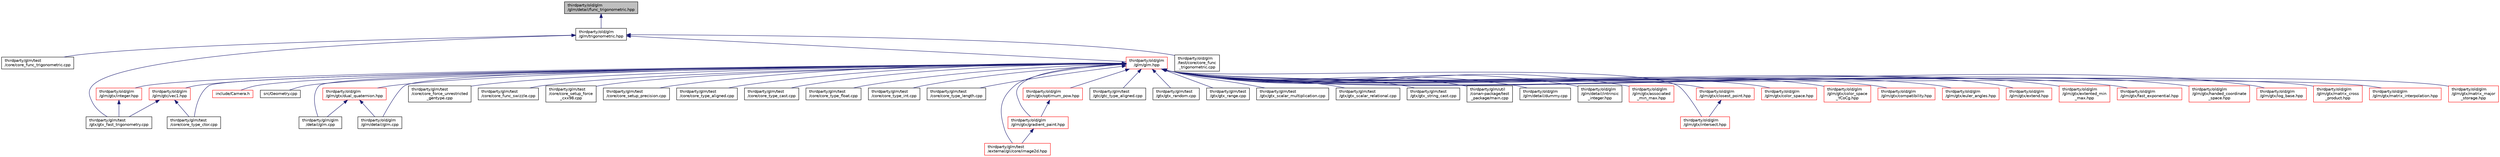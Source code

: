 digraph "thirdparty/old/glm/glm/detail/func_trigonometric.hpp"
{
  edge [fontname="Helvetica",fontsize="10",labelfontname="Helvetica",labelfontsize="10"];
  node [fontname="Helvetica",fontsize="10",shape=record];
  Node1 [label="thirdparty/old/glm\l/glm/detail/func_trigonometric.hpp",height=0.2,width=0.4,color="black", fillcolor="grey75", style="filled", fontcolor="black"];
  Node1 -> Node2 [dir="back",color="midnightblue",fontsize="10",style="solid",fontname="Helvetica"];
  Node2 [label="thirdparty/old/glm\l/glm/trigonometric.hpp",height=0.2,width=0.4,color="black", fillcolor="white", style="filled",URL="$old_2glm_2glm_2trigonometric_8hpp.html"];
  Node2 -> Node3 [dir="back",color="midnightblue",fontsize="10",style="solid",fontname="Helvetica"];
  Node3 [label="thirdparty/glm/test\l/core/core_func_trigonometric.cpp",height=0.2,width=0.4,color="black", fillcolor="white", style="filled",URL="$glm_2test_2core_2core__func__trigonometric_8cpp.html"];
  Node2 -> Node4 [dir="back",color="midnightblue",fontsize="10",style="solid",fontname="Helvetica"];
  Node4 [label="thirdparty/glm/test\l/gtx/gtx_fast_trigonometry.cpp",height=0.2,width=0.4,color="black", fillcolor="white", style="filled",URL="$glm_2test_2gtx_2gtx__fast__trigonometry_8cpp.html"];
  Node2 -> Node5 [dir="back",color="midnightblue",fontsize="10",style="solid",fontname="Helvetica"];
  Node5 [label="thirdparty/old/glm\l/glm/glm.hpp",height=0.2,width=0.4,color="red", fillcolor="white", style="filled",URL="$old_2glm_2glm_2glm_8hpp.html"];
  Node5 -> Node6 [dir="back",color="midnightblue",fontsize="10",style="solid",fontname="Helvetica"];
  Node6 [label="include/Camera.h",height=0.2,width=0.4,color="red", fillcolor="white", style="filled",URL="$Camera_8h.html",tooltip="Sets up an OpenGL camera. "];
  Node5 -> Node7 [dir="back",color="midnightblue",fontsize="10",style="solid",fontname="Helvetica"];
  Node7 [label="src/Geometry.cpp",height=0.2,width=0.4,color="black", fillcolor="white", style="filled",URL="$Geometry_8cpp.html"];
  Node5 -> Node8 [dir="back",color="midnightblue",fontsize="10",style="solid",fontname="Helvetica"];
  Node8 [label="thirdparty/glm/glm\l/detail/glm.cpp",height=0.2,width=0.4,color="black", fillcolor="white", style="filled",URL="$glm_2glm_2detail_2glm_8cpp.html"];
  Node5 -> Node9 [dir="back",color="midnightblue",fontsize="10",style="solid",fontname="Helvetica"];
  Node9 [label="thirdparty/glm/test\l/core/core_force_unrestricted\l_gentype.cpp",height=0.2,width=0.4,color="black", fillcolor="white", style="filled",URL="$core__force__unrestricted__gentype_8cpp.html"];
  Node5 -> Node10 [dir="back",color="midnightblue",fontsize="10",style="solid",fontname="Helvetica"];
  Node10 [label="thirdparty/glm/test\l/core/core_func_swizzle.cpp",height=0.2,width=0.4,color="black", fillcolor="white", style="filled",URL="$glm_2test_2core_2core__func__swizzle_8cpp.html"];
  Node5 -> Node11 [dir="back",color="midnightblue",fontsize="10",style="solid",fontname="Helvetica"];
  Node11 [label="thirdparty/glm/test\l/core/core_setup_force\l_cxx98.cpp",height=0.2,width=0.4,color="black", fillcolor="white", style="filled",URL="$glm_2test_2core_2core__setup__force__cxx98_8cpp.html"];
  Node5 -> Node12 [dir="back",color="midnightblue",fontsize="10",style="solid",fontname="Helvetica"];
  Node12 [label="thirdparty/glm/test\l/core/core_setup_precision.cpp",height=0.2,width=0.4,color="black", fillcolor="white", style="filled",URL="$glm_2test_2core_2core__setup__precision_8cpp.html"];
  Node5 -> Node13 [dir="back",color="midnightblue",fontsize="10",style="solid",fontname="Helvetica"];
  Node13 [label="thirdparty/glm/test\l/core/core_type_aligned.cpp",height=0.2,width=0.4,color="black", fillcolor="white", style="filled",URL="$core__type__aligned_8cpp.html"];
  Node5 -> Node14 [dir="back",color="midnightblue",fontsize="10",style="solid",fontname="Helvetica"];
  Node14 [label="thirdparty/glm/test\l/core/core_type_cast.cpp",height=0.2,width=0.4,color="black", fillcolor="white", style="filled",URL="$glm_2test_2core_2core__type__cast_8cpp.html"];
  Node5 -> Node15 [dir="back",color="midnightblue",fontsize="10",style="solid",fontname="Helvetica"];
  Node15 [label="thirdparty/glm/test\l/core/core_type_ctor.cpp",height=0.2,width=0.4,color="black", fillcolor="white", style="filled",URL="$core__type__ctor_8cpp.html"];
  Node5 -> Node16 [dir="back",color="midnightblue",fontsize="10",style="solid",fontname="Helvetica"];
  Node16 [label="thirdparty/glm/test\l/core/core_type_float.cpp",height=0.2,width=0.4,color="black", fillcolor="white", style="filled",URL="$glm_2test_2core_2core__type__float_8cpp.html"];
  Node5 -> Node17 [dir="back",color="midnightblue",fontsize="10",style="solid",fontname="Helvetica"];
  Node17 [label="thirdparty/glm/test\l/core/core_type_int.cpp",height=0.2,width=0.4,color="black", fillcolor="white", style="filled",URL="$glm_2test_2core_2core__type__int_8cpp.html"];
  Node5 -> Node18 [dir="back",color="midnightblue",fontsize="10",style="solid",fontname="Helvetica"];
  Node18 [label="thirdparty/glm/test\l/core/core_type_length.cpp",height=0.2,width=0.4,color="black", fillcolor="white", style="filled",URL="$glm_2test_2core_2core__type__length_8cpp.html"];
  Node5 -> Node19 [dir="back",color="midnightblue",fontsize="10",style="solid",fontname="Helvetica"];
  Node19 [label="thirdparty/glm/test\l/external/gli/core/image2d.hpp",height=0.2,width=0.4,color="red", fillcolor="white", style="filled",URL="$glm_2test_2external_2gli_2core_2image2d_8hpp.html"];
  Node5 -> Node20 [dir="back",color="midnightblue",fontsize="10",style="solid",fontname="Helvetica"];
  Node20 [label="thirdparty/glm/test\l/gtc/gtc_type_aligned.cpp",height=0.2,width=0.4,color="black", fillcolor="white", style="filled",URL="$gtc__type__aligned_8cpp.html"];
  Node5 -> Node21 [dir="back",color="midnightblue",fontsize="10",style="solid",fontname="Helvetica"];
  Node21 [label="thirdparty/glm/test\l/gtx/gtx_random.cpp",height=0.2,width=0.4,color="black", fillcolor="white", style="filled",URL="$glm_2test_2gtx_2gtx__random_8cpp.html"];
  Node5 -> Node22 [dir="back",color="midnightblue",fontsize="10",style="solid",fontname="Helvetica"];
  Node22 [label="thirdparty/glm/test\l/gtx/gtx_range.cpp",height=0.2,width=0.4,color="black", fillcolor="white", style="filled",URL="$glm_2test_2gtx_2gtx__range_8cpp.html"];
  Node5 -> Node23 [dir="back",color="midnightblue",fontsize="10",style="solid",fontname="Helvetica"];
  Node23 [label="thirdparty/glm/test\l/gtx/gtx_scalar_multiplication.cpp",height=0.2,width=0.4,color="black", fillcolor="white", style="filled",URL="$glm_2test_2gtx_2gtx__scalar__multiplication_8cpp.html"];
  Node5 -> Node24 [dir="back",color="midnightblue",fontsize="10",style="solid",fontname="Helvetica"];
  Node24 [label="thirdparty/glm/test\l/gtx/gtx_scalar_relational.cpp",height=0.2,width=0.4,color="black", fillcolor="white", style="filled",URL="$glm_2test_2gtx_2gtx__scalar__relational_8cpp.html"];
  Node5 -> Node25 [dir="back",color="midnightblue",fontsize="10",style="solid",fontname="Helvetica"];
  Node25 [label="thirdparty/glm/test\l/gtx/gtx_string_cast.cpp",height=0.2,width=0.4,color="black", fillcolor="white", style="filled",URL="$glm_2test_2gtx_2gtx__string__cast_8cpp.html"];
  Node5 -> Node26 [dir="back",color="midnightblue",fontsize="10",style="solid",fontname="Helvetica"];
  Node26 [label="thirdparty/glm/util\l/conan-package/test\l_package/main.cpp",height=0.2,width=0.4,color="black", fillcolor="white", style="filled",URL="$thirdparty_2glm_2util_2conan-package_2test__package_2main_8cpp.html"];
  Node5 -> Node27 [dir="back",color="midnightblue",fontsize="10",style="solid",fontname="Helvetica"];
  Node27 [label="thirdparty/old/glm\l/glm/detail/dummy.cpp",height=0.2,width=0.4,color="black", fillcolor="white", style="filled",URL="$old_2glm_2glm_2detail_2dummy_8cpp.html"];
  Node5 -> Node28 [dir="back",color="midnightblue",fontsize="10",style="solid",fontname="Helvetica"];
  Node28 [label="thirdparty/old/glm\l/glm/detail/glm.cpp",height=0.2,width=0.4,color="black", fillcolor="white", style="filled",URL="$old_2glm_2glm_2detail_2glm_8cpp.html"];
  Node5 -> Node29 [dir="back",color="midnightblue",fontsize="10",style="solid",fontname="Helvetica"];
  Node29 [label="thirdparty/old/glm\l/glm/detail/intrinsic\l_integer.hpp",height=0.2,width=0.4,color="black", fillcolor="white", style="filled",URL="$intrinsic__integer_8hpp.html",tooltip="OpenGL Mathematics (glm.g-truc.net) "];
  Node5 -> Node30 [dir="back",color="midnightblue",fontsize="10",style="solid",fontname="Helvetica"];
  Node30 [label="thirdparty/old/glm\l/glm/gtc/vec1.hpp",height=0.2,width=0.4,color="red", fillcolor="white", style="filled",URL="$old_2glm_2glm_2gtc_2vec1_8hpp.html"];
  Node30 -> Node15 [dir="back",color="midnightblue",fontsize="10",style="solid",fontname="Helvetica"];
  Node30 -> Node4 [dir="back",color="midnightblue",fontsize="10",style="solid",fontname="Helvetica"];
  Node5 -> Node31 [dir="back",color="midnightblue",fontsize="10",style="solid",fontname="Helvetica"];
  Node31 [label="thirdparty/old/glm\l/glm/gtx/associated\l_min_max.hpp",height=0.2,width=0.4,color="red", fillcolor="white", style="filled",URL="$old_2glm_2glm_2gtx_2associated__min__max_8hpp.html"];
  Node5 -> Node32 [dir="back",color="midnightblue",fontsize="10",style="solid",fontname="Helvetica"];
  Node32 [label="thirdparty/old/glm\l/glm/gtx/closest_point.hpp",height=0.2,width=0.4,color="red", fillcolor="white", style="filled",URL="$old_2glm_2glm_2gtx_2closest__point_8hpp.html"];
  Node32 -> Node33 [dir="back",color="midnightblue",fontsize="10",style="solid",fontname="Helvetica"];
  Node33 [label="thirdparty/old/glm\l/glm/gtx/intersect.hpp",height=0.2,width=0.4,color="red", fillcolor="white", style="filled",URL="$old_2glm_2glm_2gtx_2intersect_8hpp.html"];
  Node5 -> Node34 [dir="back",color="midnightblue",fontsize="10",style="solid",fontname="Helvetica"];
  Node34 [label="thirdparty/old/glm\l/glm/gtx/color_space.hpp",height=0.2,width=0.4,color="red", fillcolor="white", style="filled",URL="$old_2glm_2glm_2gtx_2color__space_8hpp.html"];
  Node5 -> Node35 [dir="back",color="midnightblue",fontsize="10",style="solid",fontname="Helvetica"];
  Node35 [label="thirdparty/old/glm\l/glm/gtx/color_space\l_YCoCg.hpp",height=0.2,width=0.4,color="red", fillcolor="white", style="filled",URL="$old_2glm_2glm_2gtx_2color__space__YCoCg_8hpp.html"];
  Node5 -> Node36 [dir="back",color="midnightblue",fontsize="10",style="solid",fontname="Helvetica"];
  Node36 [label="thirdparty/old/glm\l/glm/gtx/compatibility.hpp",height=0.2,width=0.4,color="red", fillcolor="white", style="filled",URL="$old_2glm_2glm_2gtx_2compatibility_8hpp.html"];
  Node5 -> Node37 [dir="back",color="midnightblue",fontsize="10",style="solid",fontname="Helvetica"];
  Node37 [label="thirdparty/old/glm\l/glm/gtx/dual_quaternion.hpp",height=0.2,width=0.4,color="red", fillcolor="white", style="filled",URL="$old_2glm_2glm_2gtx_2dual__quaternion_8hpp.html"];
  Node37 -> Node8 [dir="back",color="midnightblue",fontsize="10",style="solid",fontname="Helvetica"];
  Node37 -> Node28 [dir="back",color="midnightblue",fontsize="10",style="solid",fontname="Helvetica"];
  Node5 -> Node38 [dir="back",color="midnightblue",fontsize="10",style="solid",fontname="Helvetica"];
  Node38 [label="thirdparty/old/glm\l/glm/gtx/euler_angles.hpp",height=0.2,width=0.4,color="red", fillcolor="white", style="filled",URL="$old_2glm_2glm_2gtx_2euler__angles_8hpp.html"];
  Node5 -> Node39 [dir="back",color="midnightblue",fontsize="10",style="solid",fontname="Helvetica"];
  Node39 [label="thirdparty/old/glm\l/glm/gtx/extend.hpp",height=0.2,width=0.4,color="red", fillcolor="white", style="filled",URL="$old_2glm_2glm_2gtx_2extend_8hpp.html"];
  Node5 -> Node40 [dir="back",color="midnightblue",fontsize="10",style="solid",fontname="Helvetica"];
  Node40 [label="thirdparty/old/glm\l/glm/gtx/extented_min\l_max.hpp",height=0.2,width=0.4,color="red", fillcolor="white", style="filled",URL="$extented__min__max_8hpp.html",tooltip="OpenGL Mathematics (glm.g-truc.net) "];
  Node5 -> Node41 [dir="back",color="midnightblue",fontsize="10",style="solid",fontname="Helvetica"];
  Node41 [label="thirdparty/old/glm\l/glm/gtx/fast_exponential.hpp",height=0.2,width=0.4,color="red", fillcolor="white", style="filled",URL="$old_2glm_2glm_2gtx_2fast__exponential_8hpp.html"];
  Node5 -> Node42 [dir="back",color="midnightblue",fontsize="10",style="solid",fontname="Helvetica"];
  Node42 [label="thirdparty/old/glm\l/glm/gtx/gradient_paint.hpp",height=0.2,width=0.4,color="red", fillcolor="white", style="filled",URL="$old_2glm_2glm_2gtx_2gradient__paint_8hpp.html"];
  Node42 -> Node19 [dir="back",color="midnightblue",fontsize="10",style="solid",fontname="Helvetica"];
  Node5 -> Node43 [dir="back",color="midnightblue",fontsize="10",style="solid",fontname="Helvetica"];
  Node43 [label="thirdparty/old/glm\l/glm/gtx/optimum_pow.hpp",height=0.2,width=0.4,color="red", fillcolor="white", style="filled",URL="$old_2glm_2glm_2gtx_2optimum__pow_8hpp.html"];
  Node43 -> Node42 [dir="back",color="midnightblue",fontsize="10",style="solid",fontname="Helvetica"];
  Node5 -> Node44 [dir="back",color="midnightblue",fontsize="10",style="solid",fontname="Helvetica"];
  Node44 [label="thirdparty/old/glm\l/glm/gtx/handed_coordinate\l_space.hpp",height=0.2,width=0.4,color="red", fillcolor="white", style="filled",URL="$old_2glm_2glm_2gtx_2handed__coordinate__space_8hpp.html"];
  Node5 -> Node45 [dir="back",color="midnightblue",fontsize="10",style="solid",fontname="Helvetica"];
  Node45 [label="thirdparty/old/glm\l/glm/gtx/integer.hpp",height=0.2,width=0.4,color="red", fillcolor="white", style="filled",URL="$old_2glm_2glm_2gtx_2integer_8hpp.html"];
  Node45 -> Node4 [dir="back",color="midnightblue",fontsize="10",style="solid",fontname="Helvetica"];
  Node5 -> Node33 [dir="back",color="midnightblue",fontsize="10",style="solid",fontname="Helvetica"];
  Node5 -> Node46 [dir="back",color="midnightblue",fontsize="10",style="solid",fontname="Helvetica"];
  Node46 [label="thirdparty/old/glm\l/glm/gtx/log_base.hpp",height=0.2,width=0.4,color="red", fillcolor="white", style="filled",URL="$old_2glm_2glm_2gtx_2log__base_8hpp.html"];
  Node5 -> Node47 [dir="back",color="midnightblue",fontsize="10",style="solid",fontname="Helvetica"];
  Node47 [label="thirdparty/old/glm\l/glm/gtx/matrix_cross\l_product.hpp",height=0.2,width=0.4,color="red", fillcolor="white", style="filled",URL="$old_2glm_2glm_2gtx_2matrix__cross__product_8hpp.html"];
  Node5 -> Node48 [dir="back",color="midnightblue",fontsize="10",style="solid",fontname="Helvetica"];
  Node48 [label="thirdparty/old/glm\l/glm/gtx/matrix_interpolation.hpp",height=0.2,width=0.4,color="red", fillcolor="white", style="filled",URL="$old_2glm_2glm_2gtx_2matrix__interpolation_8hpp.html"];
  Node5 -> Node49 [dir="back",color="midnightblue",fontsize="10",style="solid",fontname="Helvetica"];
  Node49 [label="thirdparty/old/glm\l/glm/gtx/matrix_major\l_storage.hpp",height=0.2,width=0.4,color="red", fillcolor="white", style="filled",URL="$old_2glm_2glm_2gtx_2matrix__major__storage_8hpp.html"];
  Node2 -> Node50 [dir="back",color="midnightblue",fontsize="10",style="solid",fontname="Helvetica"];
  Node50 [label="thirdparty/old/glm\l/test/core/core_func\l_trigonometric.cpp",height=0.2,width=0.4,color="black", fillcolor="white", style="filled",URL="$old_2glm_2test_2core_2core__func__trigonometric_8cpp.html"];
}
